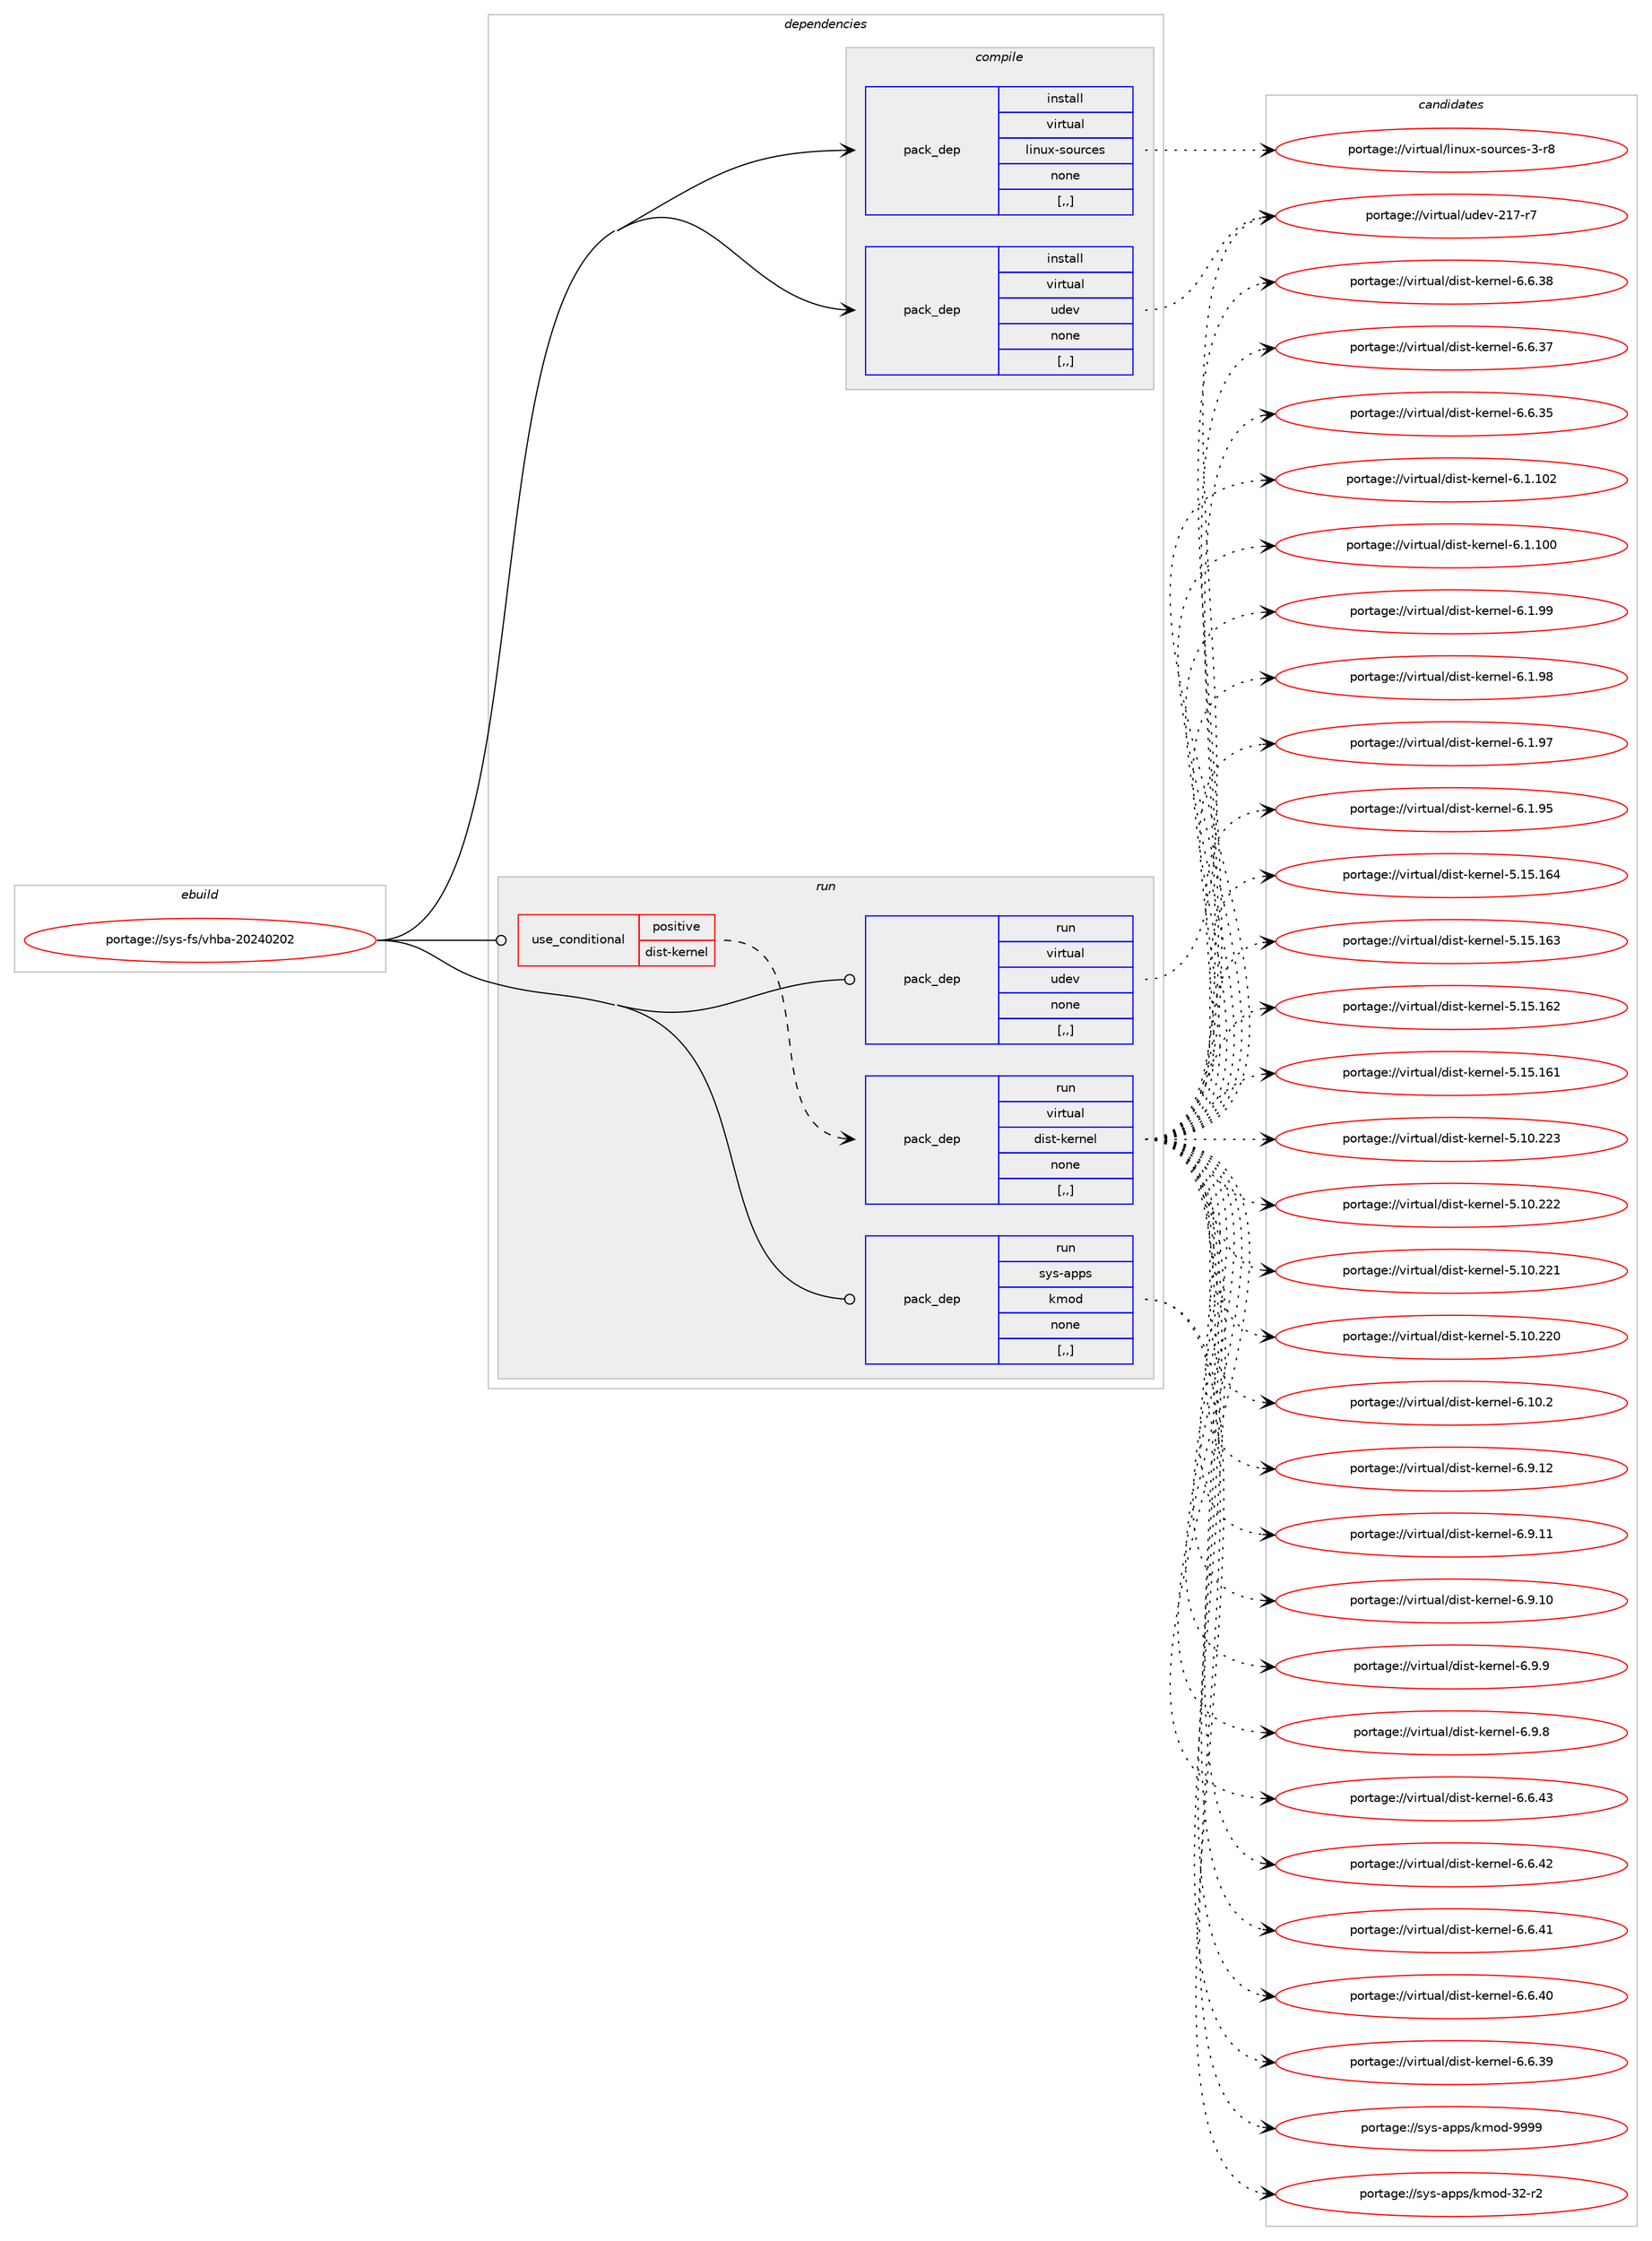 digraph prolog {

# *************
# Graph options
# *************

newrank=true;
concentrate=true;
compound=true;
graph [rankdir=LR,fontname=Helvetica,fontsize=10,ranksep=1.5];#, ranksep=2.5, nodesep=0.2];
edge  [arrowhead=vee];
node  [fontname=Helvetica,fontsize=10];

# **********
# The ebuild
# **********

subgraph cluster_leftcol {
color=gray;
label=<<i>ebuild</i>>;
id [label="portage://sys-fs/vhba-20240202", color=red, width=4, href="../sys-fs/vhba-20240202.svg"];
}

# ****************
# The dependencies
# ****************

subgraph cluster_midcol {
color=gray;
label=<<i>dependencies</i>>;
subgraph cluster_compile {
fillcolor="#eeeeee";
style=filled;
label=<<i>compile</i>>;
subgraph pack317849 {
dependency437330 [label=<<TABLE BORDER="0" CELLBORDER="1" CELLSPACING="0" CELLPADDING="4" WIDTH="220"><TR><TD ROWSPAN="6" CELLPADDING="30">pack_dep</TD></TR><TR><TD WIDTH="110">install</TD></TR><TR><TD>virtual</TD></TR><TR><TD>linux-sources</TD></TR><TR><TD>none</TD></TR><TR><TD>[,,]</TD></TR></TABLE>>, shape=none, color=blue];
}
id:e -> dependency437330:w [weight=20,style="solid",arrowhead="vee"];
subgraph pack317850 {
dependency437331 [label=<<TABLE BORDER="0" CELLBORDER="1" CELLSPACING="0" CELLPADDING="4" WIDTH="220"><TR><TD ROWSPAN="6" CELLPADDING="30">pack_dep</TD></TR><TR><TD WIDTH="110">install</TD></TR><TR><TD>virtual</TD></TR><TR><TD>udev</TD></TR><TR><TD>none</TD></TR><TR><TD>[,,]</TD></TR></TABLE>>, shape=none, color=blue];
}
id:e -> dependency437331:w [weight=20,style="solid",arrowhead="vee"];
}
subgraph cluster_compileandrun {
fillcolor="#eeeeee";
style=filled;
label=<<i>compile and run</i>>;
}
subgraph cluster_run {
fillcolor="#eeeeee";
style=filled;
label=<<i>run</i>>;
subgraph cond116512 {
dependency437332 [label=<<TABLE BORDER="0" CELLBORDER="1" CELLSPACING="0" CELLPADDING="4"><TR><TD ROWSPAN="3" CELLPADDING="10">use_conditional</TD></TR><TR><TD>positive</TD></TR><TR><TD>dist-kernel</TD></TR></TABLE>>, shape=none, color=red];
subgraph pack317851 {
dependency437333 [label=<<TABLE BORDER="0" CELLBORDER="1" CELLSPACING="0" CELLPADDING="4" WIDTH="220"><TR><TD ROWSPAN="6" CELLPADDING="30">pack_dep</TD></TR><TR><TD WIDTH="110">run</TD></TR><TR><TD>virtual</TD></TR><TR><TD>dist-kernel</TD></TR><TR><TD>none</TD></TR><TR><TD>[,,]</TD></TR></TABLE>>, shape=none, color=blue];
}
dependency437332:e -> dependency437333:w [weight=20,style="dashed",arrowhead="vee"];
}
id:e -> dependency437332:w [weight=20,style="solid",arrowhead="odot"];
subgraph pack317852 {
dependency437334 [label=<<TABLE BORDER="0" CELLBORDER="1" CELLSPACING="0" CELLPADDING="4" WIDTH="220"><TR><TD ROWSPAN="6" CELLPADDING="30">pack_dep</TD></TR><TR><TD WIDTH="110">run</TD></TR><TR><TD>sys-apps</TD></TR><TR><TD>kmod</TD></TR><TR><TD>none</TD></TR><TR><TD>[,,]</TD></TR></TABLE>>, shape=none, color=blue];
}
id:e -> dependency437334:w [weight=20,style="solid",arrowhead="odot"];
subgraph pack317853 {
dependency437335 [label=<<TABLE BORDER="0" CELLBORDER="1" CELLSPACING="0" CELLPADDING="4" WIDTH="220"><TR><TD ROWSPAN="6" CELLPADDING="30">pack_dep</TD></TR><TR><TD WIDTH="110">run</TD></TR><TR><TD>virtual</TD></TR><TR><TD>udev</TD></TR><TR><TD>none</TD></TR><TR><TD>[,,]</TD></TR></TABLE>>, shape=none, color=blue];
}
id:e -> dependency437335:w [weight=20,style="solid",arrowhead="odot"];
}
}

# **************
# The candidates
# **************

subgraph cluster_choices {
rank=same;
color=gray;
label=<<i>candidates</i>>;

subgraph choice317849 {
color=black;
nodesep=1;
choice1181051141161179710847108105110117120451151111171149910111545514511456 [label="portage://virtual/linux-sources-3-r8", color=red, width=4,href="../virtual/linux-sources-3-r8.svg"];
dependency437330:e -> choice1181051141161179710847108105110117120451151111171149910111545514511456:w [style=dotted,weight="100"];
}
subgraph choice317850 {
color=black;
nodesep=1;
choice1181051141161179710847117100101118455049554511455 [label="portage://virtual/udev-217-r7", color=red, width=4,href="../virtual/udev-217-r7.svg"];
dependency437331:e -> choice1181051141161179710847117100101118455049554511455:w [style=dotted,weight="100"];
}
subgraph choice317851 {
color=black;
nodesep=1;
choice11810511411611797108471001051151164510710111411010110845544649484650 [label="portage://virtual/dist-kernel-6.10.2", color=red, width=4,href="../virtual/dist-kernel-6.10.2.svg"];
choice11810511411611797108471001051151164510710111411010110845544657464950 [label="portage://virtual/dist-kernel-6.9.12", color=red, width=4,href="../virtual/dist-kernel-6.9.12.svg"];
choice11810511411611797108471001051151164510710111411010110845544657464949 [label="portage://virtual/dist-kernel-6.9.11", color=red, width=4,href="../virtual/dist-kernel-6.9.11.svg"];
choice11810511411611797108471001051151164510710111411010110845544657464948 [label="portage://virtual/dist-kernel-6.9.10", color=red, width=4,href="../virtual/dist-kernel-6.9.10.svg"];
choice118105114116117971084710010511511645107101114110101108455446574657 [label="portage://virtual/dist-kernel-6.9.9", color=red, width=4,href="../virtual/dist-kernel-6.9.9.svg"];
choice118105114116117971084710010511511645107101114110101108455446574656 [label="portage://virtual/dist-kernel-6.9.8", color=red, width=4,href="../virtual/dist-kernel-6.9.8.svg"];
choice11810511411611797108471001051151164510710111411010110845544654465251 [label="portage://virtual/dist-kernel-6.6.43", color=red, width=4,href="../virtual/dist-kernel-6.6.43.svg"];
choice11810511411611797108471001051151164510710111411010110845544654465250 [label="portage://virtual/dist-kernel-6.6.42", color=red, width=4,href="../virtual/dist-kernel-6.6.42.svg"];
choice11810511411611797108471001051151164510710111411010110845544654465249 [label="portage://virtual/dist-kernel-6.6.41", color=red, width=4,href="../virtual/dist-kernel-6.6.41.svg"];
choice11810511411611797108471001051151164510710111411010110845544654465248 [label="portage://virtual/dist-kernel-6.6.40", color=red, width=4,href="../virtual/dist-kernel-6.6.40.svg"];
choice11810511411611797108471001051151164510710111411010110845544654465157 [label="portage://virtual/dist-kernel-6.6.39", color=red, width=4,href="../virtual/dist-kernel-6.6.39.svg"];
choice11810511411611797108471001051151164510710111411010110845544654465156 [label="portage://virtual/dist-kernel-6.6.38", color=red, width=4,href="../virtual/dist-kernel-6.6.38.svg"];
choice11810511411611797108471001051151164510710111411010110845544654465155 [label="portage://virtual/dist-kernel-6.6.37", color=red, width=4,href="../virtual/dist-kernel-6.6.37.svg"];
choice11810511411611797108471001051151164510710111411010110845544654465153 [label="portage://virtual/dist-kernel-6.6.35", color=red, width=4,href="../virtual/dist-kernel-6.6.35.svg"];
choice1181051141161179710847100105115116451071011141101011084554464946494850 [label="portage://virtual/dist-kernel-6.1.102", color=red, width=4,href="../virtual/dist-kernel-6.1.102.svg"];
choice1181051141161179710847100105115116451071011141101011084554464946494848 [label="portage://virtual/dist-kernel-6.1.100", color=red, width=4,href="../virtual/dist-kernel-6.1.100.svg"];
choice11810511411611797108471001051151164510710111411010110845544649465757 [label="portage://virtual/dist-kernel-6.1.99", color=red, width=4,href="../virtual/dist-kernel-6.1.99.svg"];
choice11810511411611797108471001051151164510710111411010110845544649465756 [label="portage://virtual/dist-kernel-6.1.98", color=red, width=4,href="../virtual/dist-kernel-6.1.98.svg"];
choice11810511411611797108471001051151164510710111411010110845544649465755 [label="portage://virtual/dist-kernel-6.1.97", color=red, width=4,href="../virtual/dist-kernel-6.1.97.svg"];
choice11810511411611797108471001051151164510710111411010110845544649465753 [label="portage://virtual/dist-kernel-6.1.95", color=red, width=4,href="../virtual/dist-kernel-6.1.95.svg"];
choice118105114116117971084710010511511645107101114110101108455346495346495452 [label="portage://virtual/dist-kernel-5.15.164", color=red, width=4,href="../virtual/dist-kernel-5.15.164.svg"];
choice118105114116117971084710010511511645107101114110101108455346495346495451 [label="portage://virtual/dist-kernel-5.15.163", color=red, width=4,href="../virtual/dist-kernel-5.15.163.svg"];
choice118105114116117971084710010511511645107101114110101108455346495346495450 [label="portage://virtual/dist-kernel-5.15.162", color=red, width=4,href="../virtual/dist-kernel-5.15.162.svg"];
choice118105114116117971084710010511511645107101114110101108455346495346495449 [label="portage://virtual/dist-kernel-5.15.161", color=red, width=4,href="../virtual/dist-kernel-5.15.161.svg"];
choice118105114116117971084710010511511645107101114110101108455346494846505051 [label="portage://virtual/dist-kernel-5.10.223", color=red, width=4,href="../virtual/dist-kernel-5.10.223.svg"];
choice118105114116117971084710010511511645107101114110101108455346494846505050 [label="portage://virtual/dist-kernel-5.10.222", color=red, width=4,href="../virtual/dist-kernel-5.10.222.svg"];
choice118105114116117971084710010511511645107101114110101108455346494846505049 [label="portage://virtual/dist-kernel-5.10.221", color=red, width=4,href="../virtual/dist-kernel-5.10.221.svg"];
choice118105114116117971084710010511511645107101114110101108455346494846505048 [label="portage://virtual/dist-kernel-5.10.220", color=red, width=4,href="../virtual/dist-kernel-5.10.220.svg"];
dependency437333:e -> choice11810511411611797108471001051151164510710111411010110845544649484650:w [style=dotted,weight="100"];
dependency437333:e -> choice11810511411611797108471001051151164510710111411010110845544657464950:w [style=dotted,weight="100"];
dependency437333:e -> choice11810511411611797108471001051151164510710111411010110845544657464949:w [style=dotted,weight="100"];
dependency437333:e -> choice11810511411611797108471001051151164510710111411010110845544657464948:w [style=dotted,weight="100"];
dependency437333:e -> choice118105114116117971084710010511511645107101114110101108455446574657:w [style=dotted,weight="100"];
dependency437333:e -> choice118105114116117971084710010511511645107101114110101108455446574656:w [style=dotted,weight="100"];
dependency437333:e -> choice11810511411611797108471001051151164510710111411010110845544654465251:w [style=dotted,weight="100"];
dependency437333:e -> choice11810511411611797108471001051151164510710111411010110845544654465250:w [style=dotted,weight="100"];
dependency437333:e -> choice11810511411611797108471001051151164510710111411010110845544654465249:w [style=dotted,weight="100"];
dependency437333:e -> choice11810511411611797108471001051151164510710111411010110845544654465248:w [style=dotted,weight="100"];
dependency437333:e -> choice11810511411611797108471001051151164510710111411010110845544654465157:w [style=dotted,weight="100"];
dependency437333:e -> choice11810511411611797108471001051151164510710111411010110845544654465156:w [style=dotted,weight="100"];
dependency437333:e -> choice11810511411611797108471001051151164510710111411010110845544654465155:w [style=dotted,weight="100"];
dependency437333:e -> choice11810511411611797108471001051151164510710111411010110845544654465153:w [style=dotted,weight="100"];
dependency437333:e -> choice1181051141161179710847100105115116451071011141101011084554464946494850:w [style=dotted,weight="100"];
dependency437333:e -> choice1181051141161179710847100105115116451071011141101011084554464946494848:w [style=dotted,weight="100"];
dependency437333:e -> choice11810511411611797108471001051151164510710111411010110845544649465757:w [style=dotted,weight="100"];
dependency437333:e -> choice11810511411611797108471001051151164510710111411010110845544649465756:w [style=dotted,weight="100"];
dependency437333:e -> choice11810511411611797108471001051151164510710111411010110845544649465755:w [style=dotted,weight="100"];
dependency437333:e -> choice11810511411611797108471001051151164510710111411010110845544649465753:w [style=dotted,weight="100"];
dependency437333:e -> choice118105114116117971084710010511511645107101114110101108455346495346495452:w [style=dotted,weight="100"];
dependency437333:e -> choice118105114116117971084710010511511645107101114110101108455346495346495451:w [style=dotted,weight="100"];
dependency437333:e -> choice118105114116117971084710010511511645107101114110101108455346495346495450:w [style=dotted,weight="100"];
dependency437333:e -> choice118105114116117971084710010511511645107101114110101108455346495346495449:w [style=dotted,weight="100"];
dependency437333:e -> choice118105114116117971084710010511511645107101114110101108455346494846505051:w [style=dotted,weight="100"];
dependency437333:e -> choice118105114116117971084710010511511645107101114110101108455346494846505050:w [style=dotted,weight="100"];
dependency437333:e -> choice118105114116117971084710010511511645107101114110101108455346494846505049:w [style=dotted,weight="100"];
dependency437333:e -> choice118105114116117971084710010511511645107101114110101108455346494846505048:w [style=dotted,weight="100"];
}
subgraph choice317852 {
color=black;
nodesep=1;
choice1151211154597112112115471071091111004557575757 [label="portage://sys-apps/kmod-9999", color=red, width=4,href="../sys-apps/kmod-9999.svg"];
choice1151211154597112112115471071091111004551504511450 [label="portage://sys-apps/kmod-32-r2", color=red, width=4,href="../sys-apps/kmod-32-r2.svg"];
dependency437334:e -> choice1151211154597112112115471071091111004557575757:w [style=dotted,weight="100"];
dependency437334:e -> choice1151211154597112112115471071091111004551504511450:w [style=dotted,weight="100"];
}
subgraph choice317853 {
color=black;
nodesep=1;
choice1181051141161179710847117100101118455049554511455 [label="portage://virtual/udev-217-r7", color=red, width=4,href="../virtual/udev-217-r7.svg"];
dependency437335:e -> choice1181051141161179710847117100101118455049554511455:w [style=dotted,weight="100"];
}
}

}
